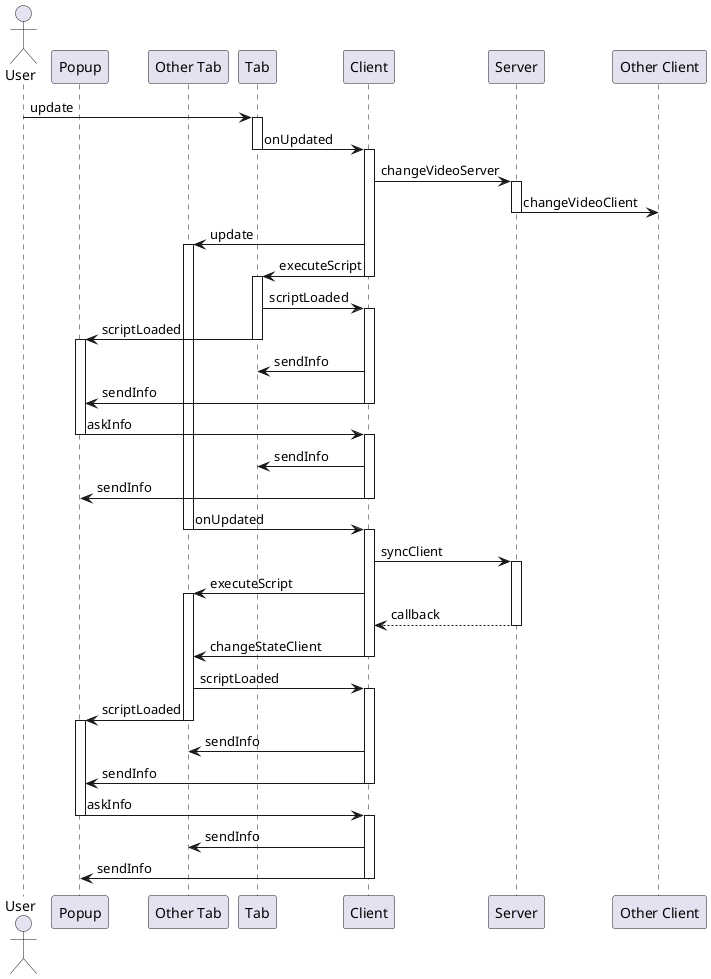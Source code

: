 @startuml updateTab

actor User
participant Popup
participant "Other Tab"
participant Tab
participant Client
participant Server
participant "Other Client"

User -> Tab: update
activate Tab
Tab -> Client: onUpdated
deactivate Tab
activate Client
Client -> Server: changeVideoServer
activate Server
Server -> "Other Client": changeVideoClient
deactivate Server
"Other Tab" <- Client: update
activate "Other Tab"
Client -> Tab: executeScript
deactivate Client
activate Tab
Tab -> Client: scriptLoaded
activate Client
Tab -> Popup: scriptLoaded
deactivate Tab
activate Popup
Tab <- Client: sendInfo
Popup <- Client: sendInfo
deactivate Client
Popup -> Client: askInfo
deactivate Popup
activate Client
Tab <- Client: sendInfo
Popup <- Client: sendInfo
deactivate Client
"Other Tab" -> Client: onUpdated
deactivate "Other Tab"
activate Client
Client -> Server: syncClient
activate Server
Client -> "Other Tab": executeScript
activate "Other Tab"
Client <-- Server: callback
deactivate Server
"Other Tab" <- Client: changeStateClient
deactivate Client
"Other Tab" -> Client: scriptLoaded
activate Client
"Other Tab" -> Popup: scriptLoaded
deactivate "Other Tab"
activate Popup
"Other Tab" <- Client: sendInfo
Popup <- Client: sendInfo
deactivate Client
Popup -> Client: askInfo
deactivate Popup
activate Client
"Other Tab" <- Client: sendInfo
Popup <- Client: sendInfo
deactivate Client

@enduml
